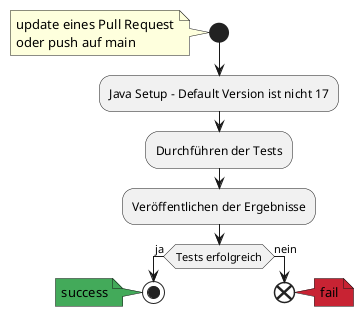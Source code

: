 @startuml tests

start
note
    update eines Pull Request
    oder push auf main
end note

:Java Setup - Default Version ist nicht 17;
:Durchführen der Tests;
:Veröffentlichen der Ergebnisse;

if (Tests erfolgreich) then (ja)
    stop
    note left #43aa5a : success
else (nein)
    end
    note right #C82333 : fail
endif

@enduml
